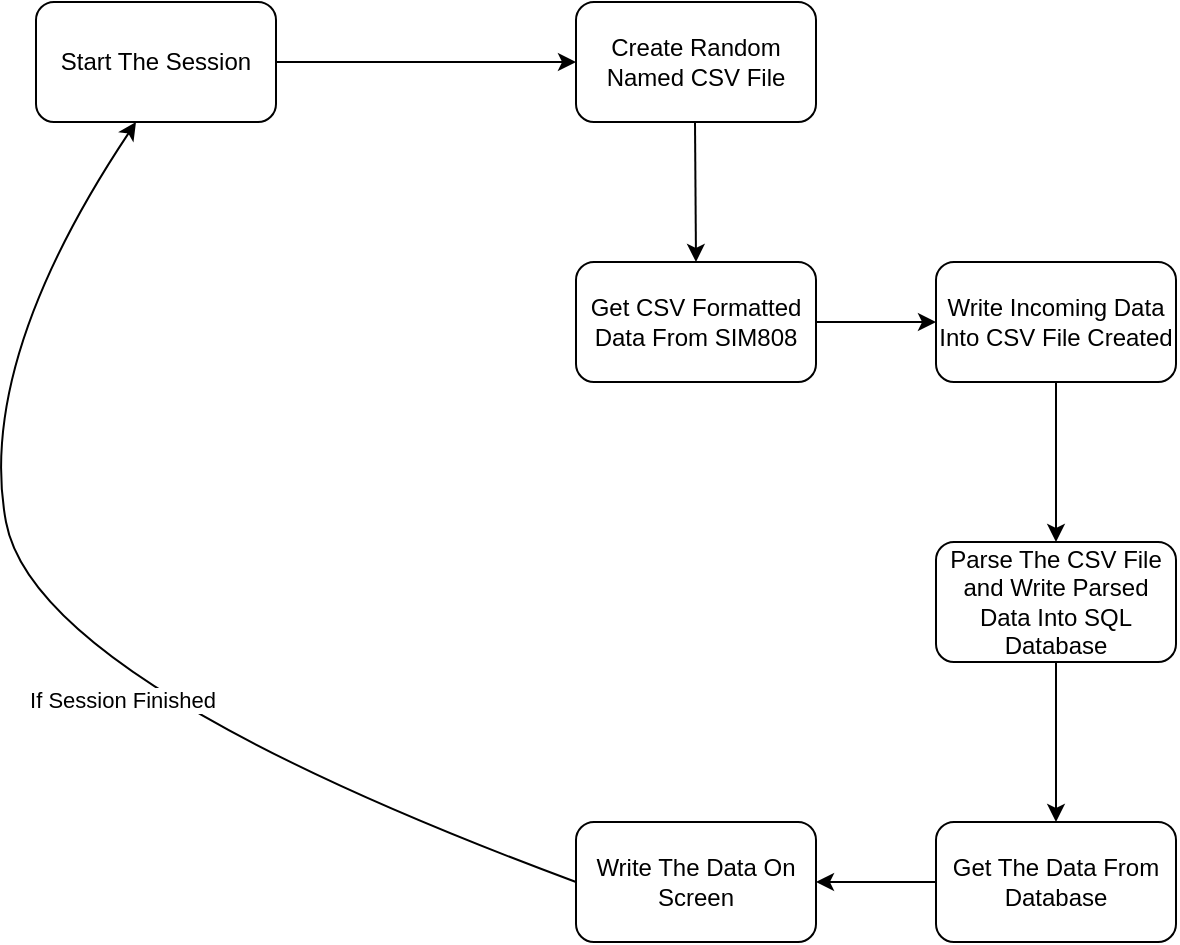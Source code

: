 <mxfile version="26.0.16">
  <diagram name="Page-1" id="D6Qo5Hjj60IDvr7oexSd">
    <mxGraphModel dx="1434" dy="799" grid="1" gridSize="10" guides="1" tooltips="1" connect="1" arrows="1" fold="1" page="1" pageScale="1" pageWidth="850" pageHeight="1100" math="0" shadow="0">
      <root>
        <mxCell id="0" />
        <mxCell id="1" parent="0" />
        <mxCell id="h8T194Efh5mGNADr7rTE-1" value="Create Random Named CSV File" style="rounded=1;whiteSpace=wrap;html=1;" vertex="1" parent="1">
          <mxGeometry x="340" y="40" width="120" height="60" as="geometry" />
        </mxCell>
        <mxCell id="h8T194Efh5mGNADr7rTE-2" value="" style="endArrow=classic;html=1;rounded=0;exitX=0.442;exitY=1.05;exitDx=0;exitDy=0;exitPerimeter=0;" edge="1" parent="1">
          <mxGeometry width="50" height="50" relative="1" as="geometry">
            <mxPoint x="399.5" y="100" as="sourcePoint" />
            <mxPoint x="400" y="170" as="targetPoint" />
          </mxGeometry>
        </mxCell>
        <mxCell id="h8T194Efh5mGNADr7rTE-4" value="Get CSV Formatted Data From SIM808" style="rounded=1;whiteSpace=wrap;html=1;" vertex="1" parent="1">
          <mxGeometry x="340" y="170" width="120" height="60" as="geometry" />
        </mxCell>
        <mxCell id="h8T194Efh5mGNADr7rTE-5" value="" style="endArrow=classic;html=1;rounded=0;exitX=1;exitY=0.5;exitDx=0;exitDy=0;" edge="1" parent="1" source="h8T194Efh5mGNADr7rTE-4">
          <mxGeometry width="50" height="50" relative="1" as="geometry">
            <mxPoint x="400" y="440" as="sourcePoint" />
            <mxPoint x="520" y="200" as="targetPoint" />
          </mxGeometry>
        </mxCell>
        <mxCell id="h8T194Efh5mGNADr7rTE-6" value="Write Incoming Data Into CSV File Created" style="rounded=1;whiteSpace=wrap;html=1;" vertex="1" parent="1">
          <mxGeometry x="520" y="170" width="120" height="60" as="geometry" />
        </mxCell>
        <mxCell id="h8T194Efh5mGNADr7rTE-7" value="Start The Session" style="rounded=1;whiteSpace=wrap;html=1;" vertex="1" parent="1">
          <mxGeometry x="70" y="40" width="120" height="60" as="geometry" />
        </mxCell>
        <mxCell id="h8T194Efh5mGNADr7rTE-8" value="" style="endArrow=classic;html=1;rounded=0;exitX=1;exitY=0.5;exitDx=0;exitDy=0;entryX=0;entryY=0.5;entryDx=0;entryDy=0;" edge="1" parent="1" source="h8T194Efh5mGNADr7rTE-7" target="h8T194Efh5mGNADr7rTE-1">
          <mxGeometry width="50" height="50" relative="1" as="geometry">
            <mxPoint x="400" y="440" as="sourcePoint" />
            <mxPoint x="450" y="390" as="targetPoint" />
          </mxGeometry>
        </mxCell>
        <mxCell id="h8T194Efh5mGNADr7rTE-9" value="" style="endArrow=classic;html=1;rounded=0;exitX=0.5;exitY=1;exitDx=0;exitDy=0;entryX=0.5;entryY=0;entryDx=0;entryDy=0;" edge="1" parent="1" source="h8T194Efh5mGNADr7rTE-6" target="h8T194Efh5mGNADr7rTE-10">
          <mxGeometry width="50" height="50" relative="1" as="geometry">
            <mxPoint x="400" y="440" as="sourcePoint" />
            <mxPoint x="580" y="320" as="targetPoint" />
          </mxGeometry>
        </mxCell>
        <mxCell id="h8T194Efh5mGNADr7rTE-10" value="Parse The CSV File and Write Parsed Data Into SQL Database" style="rounded=1;whiteSpace=wrap;html=1;" vertex="1" parent="1">
          <mxGeometry x="520" y="310" width="120" height="60" as="geometry" />
        </mxCell>
        <mxCell id="h8T194Efh5mGNADr7rTE-11" value="" style="endArrow=classic;html=1;rounded=0;exitX=0.5;exitY=1;exitDx=0;exitDy=0;entryX=0.5;entryY=0;entryDx=0;entryDy=0;" edge="1" parent="1" source="h8T194Efh5mGNADr7rTE-10" target="h8T194Efh5mGNADr7rTE-12">
          <mxGeometry width="50" height="50" relative="1" as="geometry">
            <mxPoint x="400" y="440" as="sourcePoint" />
            <mxPoint x="580" y="480" as="targetPoint" />
          </mxGeometry>
        </mxCell>
        <mxCell id="h8T194Efh5mGNADr7rTE-12" value="Get The Data From Database" style="rounded=1;whiteSpace=wrap;html=1;" vertex="1" parent="1">
          <mxGeometry x="520" y="450" width="120" height="60" as="geometry" />
        </mxCell>
        <mxCell id="h8T194Efh5mGNADr7rTE-13" value="" style="endArrow=classic;html=1;rounded=0;exitX=0;exitY=0.5;exitDx=0;exitDy=0;entryX=1;entryY=0.5;entryDx=0;entryDy=0;" edge="1" parent="1" source="h8T194Efh5mGNADr7rTE-12" target="h8T194Efh5mGNADr7rTE-14">
          <mxGeometry width="50" height="50" relative="1" as="geometry">
            <mxPoint x="400" y="440" as="sourcePoint" />
            <mxPoint x="430" y="480" as="targetPoint" />
          </mxGeometry>
        </mxCell>
        <mxCell id="h8T194Efh5mGNADr7rTE-14" value="Write The Data On Screen" style="rounded=1;whiteSpace=wrap;html=1;" vertex="1" parent="1">
          <mxGeometry x="340" y="450" width="120" height="60" as="geometry" />
        </mxCell>
        <mxCell id="h8T194Efh5mGNADr7rTE-17" value="" style="curved=1;endArrow=classic;html=1;rounded=0;entryX=0.5;entryY=1;entryDx=0;entryDy=0;" edge="1" parent="1">
          <mxGeometry width="50" height="50" relative="1" as="geometry">
            <mxPoint x="340" y="480" as="sourcePoint" />
            <mxPoint x="120" y="100" as="targetPoint" />
            <Array as="points">
              <mxPoint x="70" y="380" />
              <mxPoint x="40" y="220" />
            </Array>
          </mxGeometry>
        </mxCell>
        <mxCell id="h8T194Efh5mGNADr7rTE-18" value="If Session Finished" style="edgeLabel;html=1;align=center;verticalAlign=middle;resizable=0;points=[];" vertex="1" connectable="0" parent="h8T194Efh5mGNADr7rTE-17">
          <mxGeometry x="-0.181" y="-7" relative="1" as="geometry">
            <mxPoint x="-1" as="offset" />
          </mxGeometry>
        </mxCell>
      </root>
    </mxGraphModel>
  </diagram>
</mxfile>
